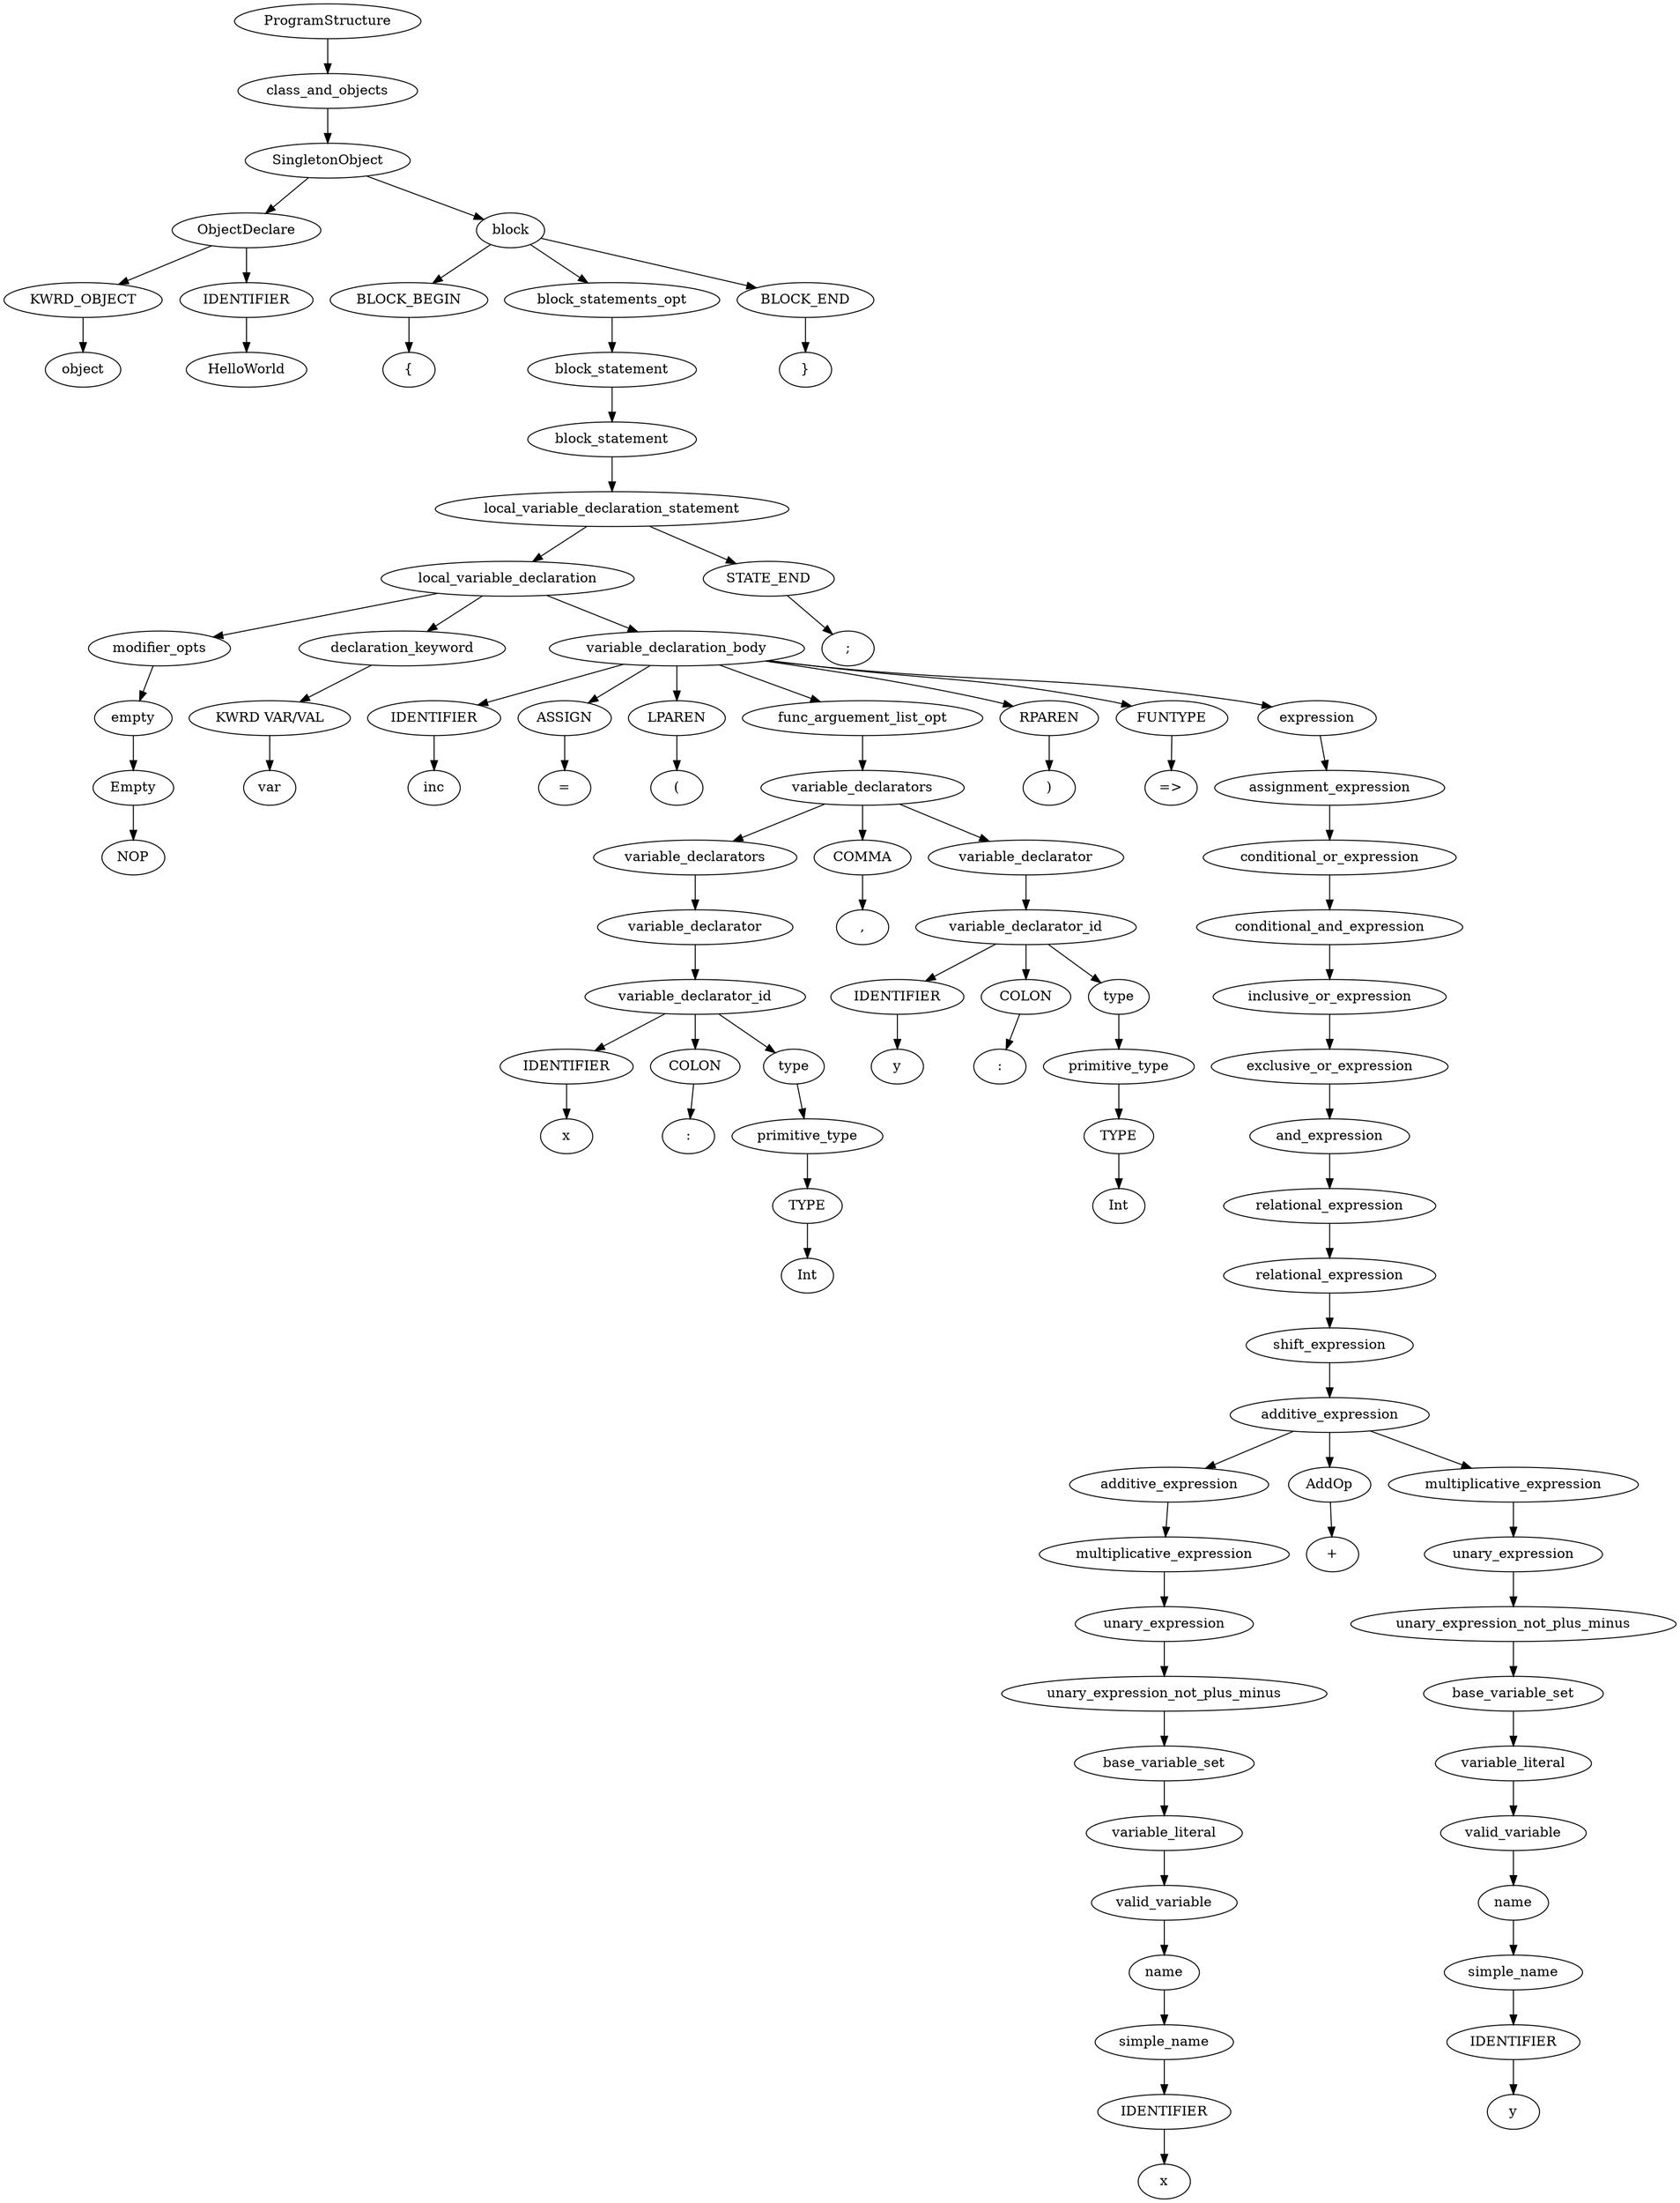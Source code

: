 digraph G {
97 [label="ProgramStructure"];96 [label="class_and_objects"];97->96
96 [label="class_and_objects"];95 [label="SingletonObject"];96->95
95 [label="SingletonObject"];5 [label="ObjectDeclare"];95->5
95 [label="SingletonObject"];94 [label="block"];95->94
5 [label="ObjectDeclare"];2 [label="KWRD_OBJECT"];5->2
5 [label="ObjectDeclare"];4 [label="IDENTIFIER"];5->4
2 [label="KWRD_OBJECT"];1 [label="object"];2->1
4 [label="IDENTIFIER"];3 [label="HelloWorld"];4->3
94 [label="block"];91 [label="BLOCK_BEGIN"];94->91
94 [label="block"];89 [label="block_statements_opt"];94->89
94 [label="block"];93 [label="BLOCK_END"];94->93
91 [label="BLOCK_BEGIN"];90 [label="{"];91->90
89 [label="block_statements_opt"];88 [label="block_statement"];89->88
88 [label="block_statement"];87 [label="block_statement"];88->87
87 [label="block_statement"];86 [label="local_variable_declaration_statement"];87->86
86 [label="local_variable_declaration_statement"];83 [label="local_variable_declaration"];86->83
86 [label="local_variable_declaration_statement"];85 [label="STATE_END"];86->85
83 [label="local_variable_declaration"];9 [label="modifier_opts"];83->9
83 [label="local_variable_declaration"];12 [label="declaration_keyword"];83->12
83 [label="local_variable_declaration"];82 [label="variable_declaration_body"];83->82
9 [label="modifier_opts"];8 [label="empty"];9->8
8 [label="empty"];7 [label="Empty"];8->7
7 [label="Empty"];6 [label="NOP"];7->6
12 [label="declaration_keyword"];11 [label="KWRD VAR/VAL"];12->11
11 [label="KWRD VAR/VAL"];10 [label="var"];11->10
82 [label="variable_declaration_body"];73 [label="IDENTIFIER"];82->73
82 [label="variable_declaration_body"];75 [label="ASSIGN"];82->75
82 [label="variable_declaration_body"];77 [label="LPAREN"];82->77
82 [label="variable_declaration_body"];37 [label="func_arguement_list_opt"];82->37
82 [label="variable_declaration_body"];79 [label="RPAREN"];82->79
82 [label="variable_declaration_body"];81 [label="FUNTYPE"];82->81
82 [label="variable_declaration_body"];71 [label="expression"];82->71
73 [label="IDENTIFIER"];72 [label="inc"];73->72
75 [label="ASSIGN"];74 [label="="];75->74
77 [label="LPAREN"];76 [label="("];77->76
37 [label="func_arguement_list_opt"];36 [label="variable_declarators"];37->36
36 [label="variable_declarators"];23 [label="variable_declarators"];36->23
36 [label="variable_declarators"];35 [label="COMMA"];36->35
36 [label="variable_declarators"];33 [label="variable_declarator"];36->33
23 [label="variable_declarators"];22 [label="variable_declarator"];23->22
22 [label="variable_declarator"];21 [label="variable_declarator_id"];22->21
21 [label="variable_declarator_id"];18 [label="IDENTIFIER"];21->18
21 [label="variable_declarator_id"];20 [label="COLON"];21->20
21 [label="variable_declarator_id"];16 [label="type"];21->16
18 [label="IDENTIFIER"];17 [label="x"];18->17
20 [label="COLON"];19 [label=":"];20->19
16 [label="type"];15 [label="primitive_type"];16->15
15 [label="primitive_type"];14 [label="TYPE"];15->14
14 [label="TYPE"];13 [label="Int"];14->13
35 [label="COMMA"];34 [label=","];35->34
33 [label="variable_declarator"];32 [label="variable_declarator_id"];33->32
32 [label="variable_declarator_id"];29 [label="IDENTIFIER"];32->29
32 [label="variable_declarator_id"];31 [label="COLON"];32->31
32 [label="variable_declarator_id"];27 [label="type"];32->27
29 [label="IDENTIFIER"];28 [label="y"];29->28
31 [label="COLON"];30 [label=":"];31->30
27 [label="type"];26 [label="primitive_type"];27->26
26 [label="primitive_type"];25 [label="TYPE"];26->25
25 [label="TYPE"];24 [label="Int"];25->24
79 [label="RPAREN"];78 [label=")"];79->78
81 [label="FUNTYPE"];80 [label="=>"];81->80
71 [label="expression"];70 [label="assignment_expression"];71->70
70 [label="assignment_expression"];69 [label="conditional_or_expression"];70->69
69 [label="conditional_or_expression"];68 [label="conditional_and_expression"];69->68
68 [label="conditional_and_expression"];67 [label="inclusive_or_expression"];68->67
67 [label="inclusive_or_expression"];66 [label="exclusive_or_expression"];67->66
66 [label="exclusive_or_expression"];65 [label="and_expression"];66->65
65 [label="and_expression"];64 [label="relational_expression"];65->64
64 [label="relational_expression"];63 [label="relational_expression"];64->63
63 [label="relational_expression"];62 [label="shift_expression"];63->62
62 [label="shift_expression"];61 [label="additive_expression"];62->61
61 [label="additive_expression"];48 [label="additive_expression"];61->48
61 [label="additive_expression"];60 [label="AddOp"];61->60
61 [label="additive_expression"];58 [label="multiplicative_expression"];61->58
48 [label="additive_expression"];47 [label="multiplicative_expression"];48->47
47 [label="multiplicative_expression"];46 [label="unary_expression"];47->46
46 [label="unary_expression"];45 [label="unary_expression_not_plus_minus"];46->45
45 [label="unary_expression_not_plus_minus"];44 [label="base_variable_set"];45->44
44 [label="base_variable_set"];43 [label="variable_literal"];44->43
43 [label="variable_literal"];42 [label="valid_variable"];43->42
42 [label="valid_variable"];41 [label="name"];42->41
41 [label="name"];40 [label="simple_name"];41->40
40 [label="simple_name"];39 [label="IDENTIFIER"];40->39
39 [label="IDENTIFIER"];38 [label="x"];39->38
60 [label="AddOp"];59 [label="+"];60->59
58 [label="multiplicative_expression"];57 [label="unary_expression"];58->57
57 [label="unary_expression"];56 [label="unary_expression_not_plus_minus"];57->56
56 [label="unary_expression_not_plus_minus"];55 [label="base_variable_set"];56->55
55 [label="base_variable_set"];54 [label="variable_literal"];55->54
54 [label="variable_literal"];53 [label="valid_variable"];54->53
53 [label="valid_variable"];52 [label="name"];53->52
52 [label="name"];51 [label="simple_name"];52->51
51 [label="simple_name"];50 [label="IDENTIFIER"];51->50
50 [label="IDENTIFIER"];49 [label="y"];50->49
85 [label="STATE_END"];84 [label=";"];85->84
93 [label="BLOCK_END"];92 [label="}"];93->92
}

